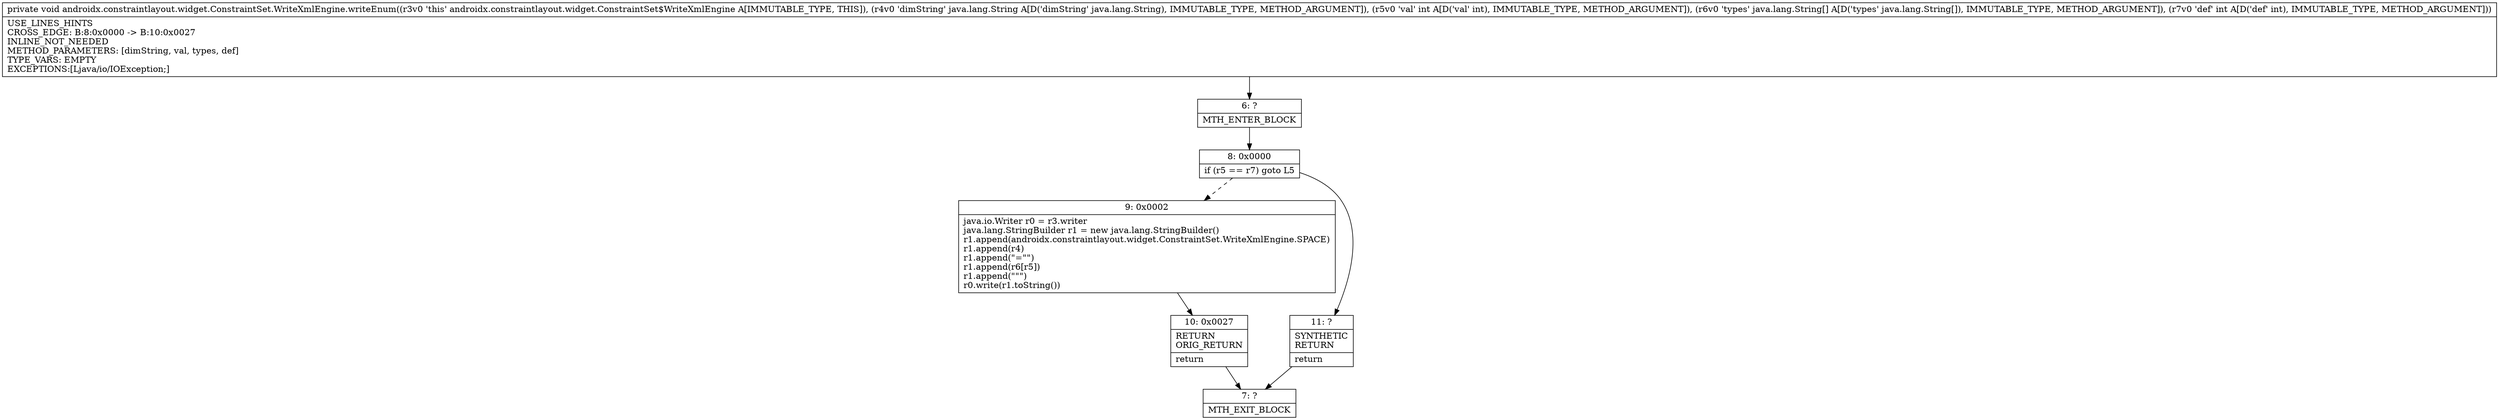 digraph "CFG forandroidx.constraintlayout.widget.ConstraintSet.WriteXmlEngine.writeEnum(Ljava\/lang\/String;I[Ljava\/lang\/String;I)V" {
Node_6 [shape=record,label="{6\:\ ?|MTH_ENTER_BLOCK\l}"];
Node_8 [shape=record,label="{8\:\ 0x0000|if (r5 == r7) goto L5\l}"];
Node_9 [shape=record,label="{9\:\ 0x0002|java.io.Writer r0 = r3.writer\ljava.lang.StringBuilder r1 = new java.lang.StringBuilder()\lr1.append(androidx.constraintlayout.widget.ConstraintSet.WriteXmlEngine.SPACE)\lr1.append(r4)\lr1.append(\"=\"\")\lr1.append(r6[r5])\lr1.append(\"\"\")\lr0.write(r1.toString())\l}"];
Node_10 [shape=record,label="{10\:\ 0x0027|RETURN\lORIG_RETURN\l|return\l}"];
Node_7 [shape=record,label="{7\:\ ?|MTH_EXIT_BLOCK\l}"];
Node_11 [shape=record,label="{11\:\ ?|SYNTHETIC\lRETURN\l|return\l}"];
MethodNode[shape=record,label="{private void androidx.constraintlayout.widget.ConstraintSet.WriteXmlEngine.writeEnum((r3v0 'this' androidx.constraintlayout.widget.ConstraintSet$WriteXmlEngine A[IMMUTABLE_TYPE, THIS]), (r4v0 'dimString' java.lang.String A[D('dimString' java.lang.String), IMMUTABLE_TYPE, METHOD_ARGUMENT]), (r5v0 'val' int A[D('val' int), IMMUTABLE_TYPE, METHOD_ARGUMENT]), (r6v0 'types' java.lang.String[] A[D('types' java.lang.String[]), IMMUTABLE_TYPE, METHOD_ARGUMENT]), (r7v0 'def' int A[D('def' int), IMMUTABLE_TYPE, METHOD_ARGUMENT]))  | USE_LINES_HINTS\lCROSS_EDGE: B:8:0x0000 \-\> B:10:0x0027\lINLINE_NOT_NEEDED\lMETHOD_PARAMETERS: [dimString, val, types, def]\lTYPE_VARS: EMPTY\lEXCEPTIONS:[Ljava\/io\/IOException;]\l}"];
MethodNode -> Node_6;Node_6 -> Node_8;
Node_8 -> Node_9[style=dashed];
Node_8 -> Node_11;
Node_9 -> Node_10;
Node_10 -> Node_7;
Node_11 -> Node_7;
}

